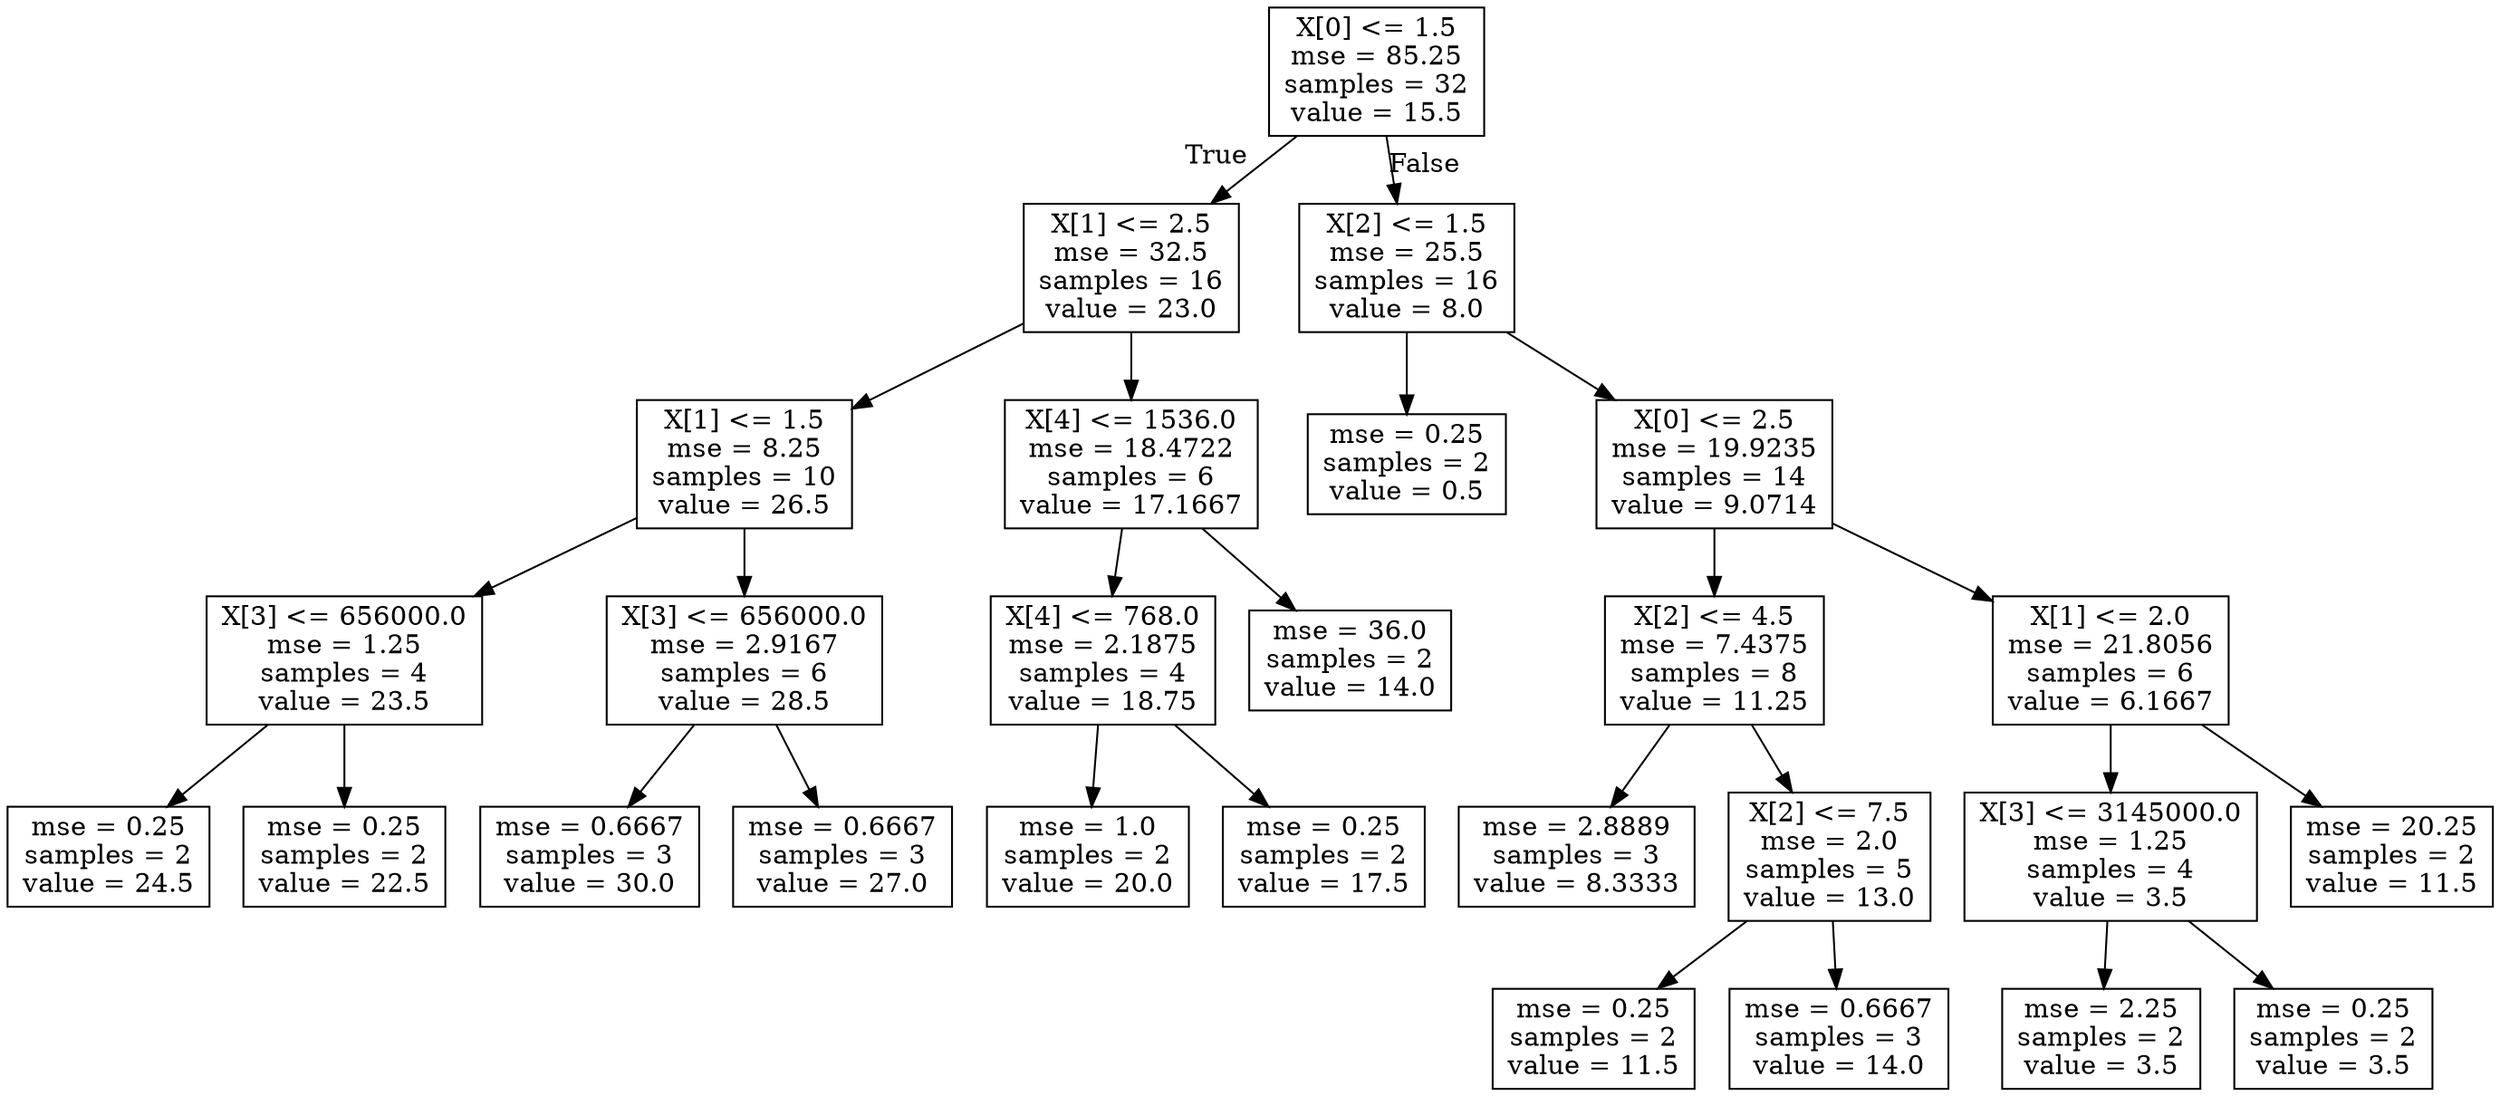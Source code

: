 digraph Tree {
node [shape=box] ;
0 [label="X[0] <= 1.5\nmse = 85.25\nsamples = 32\nvalue = 15.5"] ;
1 [label="X[1] <= 2.5\nmse = 32.5\nsamples = 16\nvalue = 23.0"] ;
0 -> 1 [labeldistance=2.5, labelangle=45, headlabel="True"] ;
2 [label="X[1] <= 1.5\nmse = 8.25\nsamples = 10\nvalue = 26.5"] ;
1 -> 2 ;
3 [label="X[3] <= 656000.0\nmse = 1.25\nsamples = 4\nvalue = 23.5"] ;
2 -> 3 ;
4 [label="mse = 0.25\nsamples = 2\nvalue = 24.5"] ;
3 -> 4 ;
5 [label="mse = 0.25\nsamples = 2\nvalue = 22.5"] ;
3 -> 5 ;
6 [label="X[3] <= 656000.0\nmse = 2.9167\nsamples = 6\nvalue = 28.5"] ;
2 -> 6 ;
7 [label="mse = 0.6667\nsamples = 3\nvalue = 30.0"] ;
6 -> 7 ;
8 [label="mse = 0.6667\nsamples = 3\nvalue = 27.0"] ;
6 -> 8 ;
9 [label="X[4] <= 1536.0\nmse = 18.4722\nsamples = 6\nvalue = 17.1667"] ;
1 -> 9 ;
10 [label="X[4] <= 768.0\nmse = 2.1875\nsamples = 4\nvalue = 18.75"] ;
9 -> 10 ;
11 [label="mse = 1.0\nsamples = 2\nvalue = 20.0"] ;
10 -> 11 ;
12 [label="mse = 0.25\nsamples = 2\nvalue = 17.5"] ;
10 -> 12 ;
13 [label="mse = 36.0\nsamples = 2\nvalue = 14.0"] ;
9 -> 13 ;
14 [label="X[2] <= 1.5\nmse = 25.5\nsamples = 16\nvalue = 8.0"] ;
0 -> 14 [labeldistance=2.5, labelangle=-45, headlabel="False"] ;
15 [label="mse = 0.25\nsamples = 2\nvalue = 0.5"] ;
14 -> 15 ;
16 [label="X[0] <= 2.5\nmse = 19.9235\nsamples = 14\nvalue = 9.0714"] ;
14 -> 16 ;
17 [label="X[2] <= 4.5\nmse = 7.4375\nsamples = 8\nvalue = 11.25"] ;
16 -> 17 ;
18 [label="mse = 2.8889\nsamples = 3\nvalue = 8.3333"] ;
17 -> 18 ;
19 [label="X[2] <= 7.5\nmse = 2.0\nsamples = 5\nvalue = 13.0"] ;
17 -> 19 ;
20 [label="mse = 0.25\nsamples = 2\nvalue = 11.5"] ;
19 -> 20 ;
21 [label="mse = 0.6667\nsamples = 3\nvalue = 14.0"] ;
19 -> 21 ;
22 [label="X[1] <= 2.0\nmse = 21.8056\nsamples = 6\nvalue = 6.1667"] ;
16 -> 22 ;
23 [label="X[3] <= 3145000.0\nmse = 1.25\nsamples = 4\nvalue = 3.5"] ;
22 -> 23 ;
24 [label="mse = 2.25\nsamples = 2\nvalue = 3.5"] ;
23 -> 24 ;
25 [label="mse = 0.25\nsamples = 2\nvalue = 3.5"] ;
23 -> 25 ;
26 [label="mse = 20.25\nsamples = 2\nvalue = 11.5"] ;
22 -> 26 ;
}